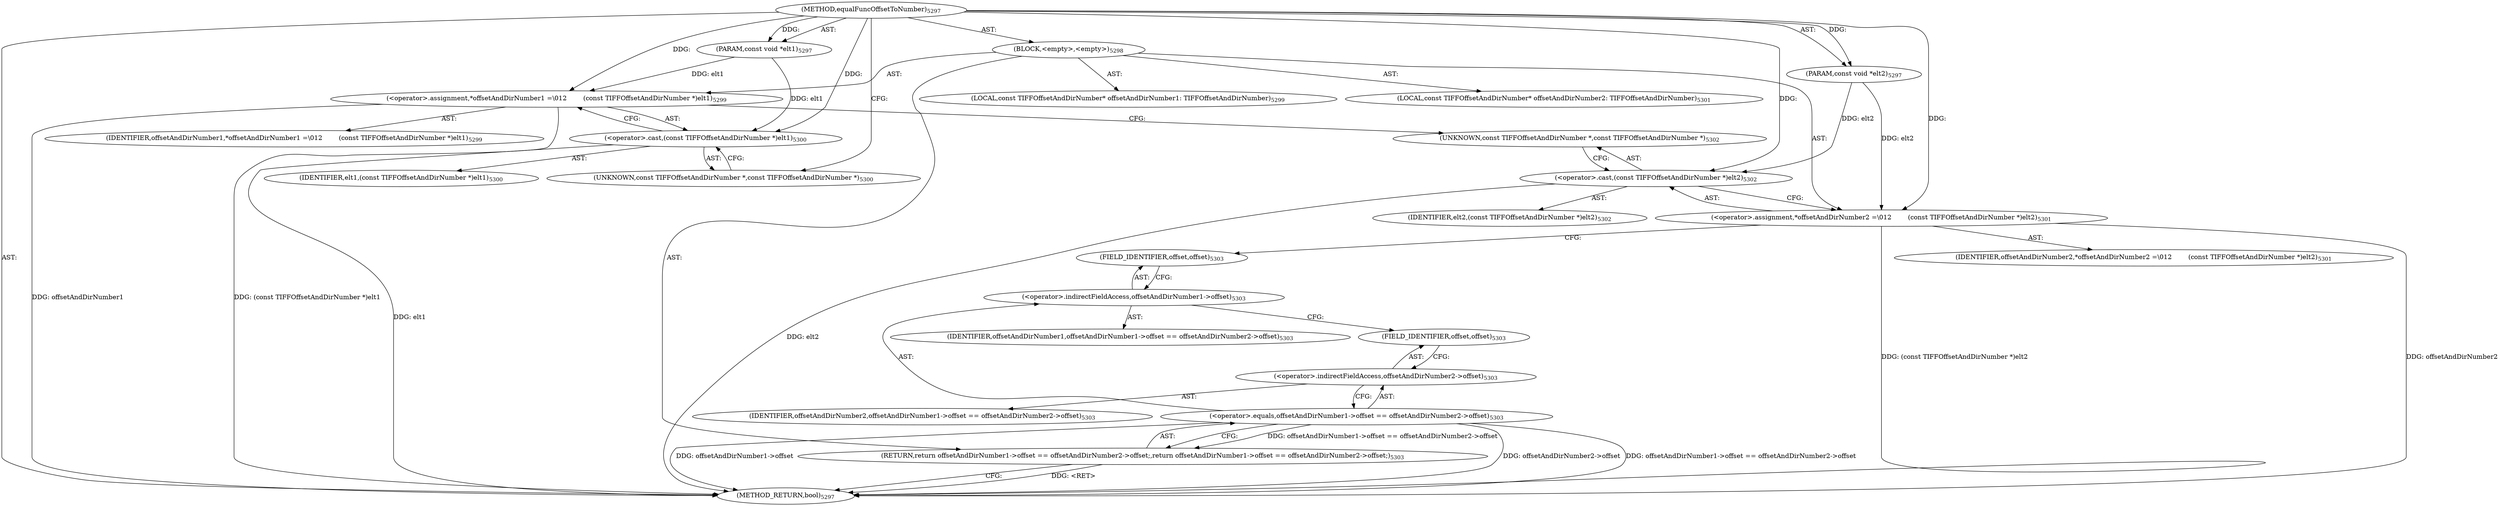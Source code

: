 digraph "equalFuncOffsetToNumber" {  
"91678" [label = <(METHOD,equalFuncOffsetToNumber)<SUB>5297</SUB>> ]
"91679" [label = <(PARAM,const void *elt1)<SUB>5297</SUB>> ]
"91680" [label = <(PARAM,const void *elt2)<SUB>5297</SUB>> ]
"91681" [label = <(BLOCK,&lt;empty&gt;,&lt;empty&gt;)<SUB>5298</SUB>> ]
"91682" [label = <(LOCAL,const TIFFOffsetAndDirNumber* offsetAndDirNumber1: TIFFOffsetAndDirNumber)<SUB>5299</SUB>> ]
"91683" [label = <(&lt;operator&gt;.assignment,*offsetAndDirNumber1 =\012        (const TIFFOffsetAndDirNumber *)elt1)<SUB>5299</SUB>> ]
"91684" [label = <(IDENTIFIER,offsetAndDirNumber1,*offsetAndDirNumber1 =\012        (const TIFFOffsetAndDirNumber *)elt1)<SUB>5299</SUB>> ]
"91685" [label = <(&lt;operator&gt;.cast,(const TIFFOffsetAndDirNumber *)elt1)<SUB>5300</SUB>> ]
"91686" [label = <(UNKNOWN,const TIFFOffsetAndDirNumber *,const TIFFOffsetAndDirNumber *)<SUB>5300</SUB>> ]
"91687" [label = <(IDENTIFIER,elt1,(const TIFFOffsetAndDirNumber *)elt1)<SUB>5300</SUB>> ]
"91688" [label = <(LOCAL,const TIFFOffsetAndDirNumber* offsetAndDirNumber2: TIFFOffsetAndDirNumber)<SUB>5301</SUB>> ]
"91689" [label = <(&lt;operator&gt;.assignment,*offsetAndDirNumber2 =\012        (const TIFFOffsetAndDirNumber *)elt2)<SUB>5301</SUB>> ]
"91690" [label = <(IDENTIFIER,offsetAndDirNumber2,*offsetAndDirNumber2 =\012        (const TIFFOffsetAndDirNumber *)elt2)<SUB>5301</SUB>> ]
"91691" [label = <(&lt;operator&gt;.cast,(const TIFFOffsetAndDirNumber *)elt2)<SUB>5302</SUB>> ]
"91692" [label = <(UNKNOWN,const TIFFOffsetAndDirNumber *,const TIFFOffsetAndDirNumber *)<SUB>5302</SUB>> ]
"91693" [label = <(IDENTIFIER,elt2,(const TIFFOffsetAndDirNumber *)elt2)<SUB>5302</SUB>> ]
"91694" [label = <(RETURN,return offsetAndDirNumber1-&gt;offset == offsetAndDirNumber2-&gt;offset;,return offsetAndDirNumber1-&gt;offset == offsetAndDirNumber2-&gt;offset;)<SUB>5303</SUB>> ]
"91695" [label = <(&lt;operator&gt;.equals,offsetAndDirNumber1-&gt;offset == offsetAndDirNumber2-&gt;offset)<SUB>5303</SUB>> ]
"91696" [label = <(&lt;operator&gt;.indirectFieldAccess,offsetAndDirNumber1-&gt;offset)<SUB>5303</SUB>> ]
"91697" [label = <(IDENTIFIER,offsetAndDirNumber1,offsetAndDirNumber1-&gt;offset == offsetAndDirNumber2-&gt;offset)<SUB>5303</SUB>> ]
"91698" [label = <(FIELD_IDENTIFIER,offset,offset)<SUB>5303</SUB>> ]
"91699" [label = <(&lt;operator&gt;.indirectFieldAccess,offsetAndDirNumber2-&gt;offset)<SUB>5303</SUB>> ]
"91700" [label = <(IDENTIFIER,offsetAndDirNumber2,offsetAndDirNumber1-&gt;offset == offsetAndDirNumber2-&gt;offset)<SUB>5303</SUB>> ]
"91701" [label = <(FIELD_IDENTIFIER,offset,offset)<SUB>5303</SUB>> ]
"91702" [label = <(METHOD_RETURN,bool)<SUB>5297</SUB>> ]
  "91678" -> "91679"  [ label = "AST: "] 
  "91678" -> "91680"  [ label = "AST: "] 
  "91678" -> "91681"  [ label = "AST: "] 
  "91678" -> "91702"  [ label = "AST: "] 
  "91681" -> "91682"  [ label = "AST: "] 
  "91681" -> "91683"  [ label = "AST: "] 
  "91681" -> "91688"  [ label = "AST: "] 
  "91681" -> "91689"  [ label = "AST: "] 
  "91681" -> "91694"  [ label = "AST: "] 
  "91683" -> "91684"  [ label = "AST: "] 
  "91683" -> "91685"  [ label = "AST: "] 
  "91685" -> "91686"  [ label = "AST: "] 
  "91685" -> "91687"  [ label = "AST: "] 
  "91689" -> "91690"  [ label = "AST: "] 
  "91689" -> "91691"  [ label = "AST: "] 
  "91691" -> "91692"  [ label = "AST: "] 
  "91691" -> "91693"  [ label = "AST: "] 
  "91694" -> "91695"  [ label = "AST: "] 
  "91695" -> "91696"  [ label = "AST: "] 
  "91695" -> "91699"  [ label = "AST: "] 
  "91696" -> "91697"  [ label = "AST: "] 
  "91696" -> "91698"  [ label = "AST: "] 
  "91699" -> "91700"  [ label = "AST: "] 
  "91699" -> "91701"  [ label = "AST: "] 
  "91683" -> "91692"  [ label = "CFG: "] 
  "91689" -> "91698"  [ label = "CFG: "] 
  "91694" -> "91702"  [ label = "CFG: "] 
  "91685" -> "91683"  [ label = "CFG: "] 
  "91691" -> "91689"  [ label = "CFG: "] 
  "91695" -> "91694"  [ label = "CFG: "] 
  "91686" -> "91685"  [ label = "CFG: "] 
  "91692" -> "91691"  [ label = "CFG: "] 
  "91696" -> "91701"  [ label = "CFG: "] 
  "91699" -> "91695"  [ label = "CFG: "] 
  "91698" -> "91696"  [ label = "CFG: "] 
  "91701" -> "91699"  [ label = "CFG: "] 
  "91678" -> "91686"  [ label = "CFG: "] 
  "91694" -> "91702"  [ label = "DDG: &lt;RET&gt;"] 
  "91683" -> "91702"  [ label = "DDG: offsetAndDirNumber1"] 
  "91685" -> "91702"  [ label = "DDG: elt1"] 
  "91683" -> "91702"  [ label = "DDG: (const TIFFOffsetAndDirNumber *)elt1"] 
  "91689" -> "91702"  [ label = "DDG: offsetAndDirNumber2"] 
  "91691" -> "91702"  [ label = "DDG: elt2"] 
  "91689" -> "91702"  [ label = "DDG: (const TIFFOffsetAndDirNumber *)elt2"] 
  "91695" -> "91702"  [ label = "DDG: offsetAndDirNumber1-&gt;offset"] 
  "91695" -> "91702"  [ label = "DDG: offsetAndDirNumber2-&gt;offset"] 
  "91695" -> "91702"  [ label = "DDG: offsetAndDirNumber1-&gt;offset == offsetAndDirNumber2-&gt;offset"] 
  "91678" -> "91679"  [ label = "DDG: "] 
  "91678" -> "91680"  [ label = "DDG: "] 
  "91679" -> "91683"  [ label = "DDG: elt1"] 
  "91678" -> "91683"  [ label = "DDG: "] 
  "91680" -> "91689"  [ label = "DDG: elt2"] 
  "91678" -> "91689"  [ label = "DDG: "] 
  "91695" -> "91694"  [ label = "DDG: offsetAndDirNumber1-&gt;offset == offsetAndDirNumber2-&gt;offset"] 
  "91679" -> "91685"  [ label = "DDG: elt1"] 
  "91678" -> "91685"  [ label = "DDG: "] 
  "91680" -> "91691"  [ label = "DDG: elt2"] 
  "91678" -> "91691"  [ label = "DDG: "] 
}
